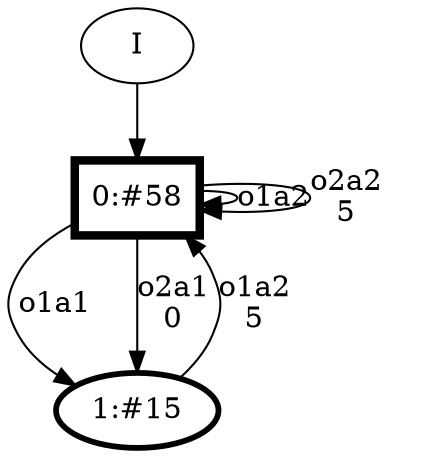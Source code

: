 // produced with flexfringe // ../../flexfringe/dfasat/flexfringe --ini=../../flexfringe/dfasat/ini/batch-mealy.ini prova.txt.dat 
digraph DFA {
	0 [label="root" shape=box];
		I -> 0;
	0 [ label="0:#58
" , penwidth=4.07754];
		0 -> 1 [label="o1a1
"  ];
		0 -> 0 [label="o1a2
"  ];
		0 -> 0 [label="o2a2
5"  ];
		0 -> 1 [label="o2a1
0"  ];
	1 [ label="1:#15
" , penwidth=2.77259];
		1 -> 0 [label="o1a2
5"  ];
}
